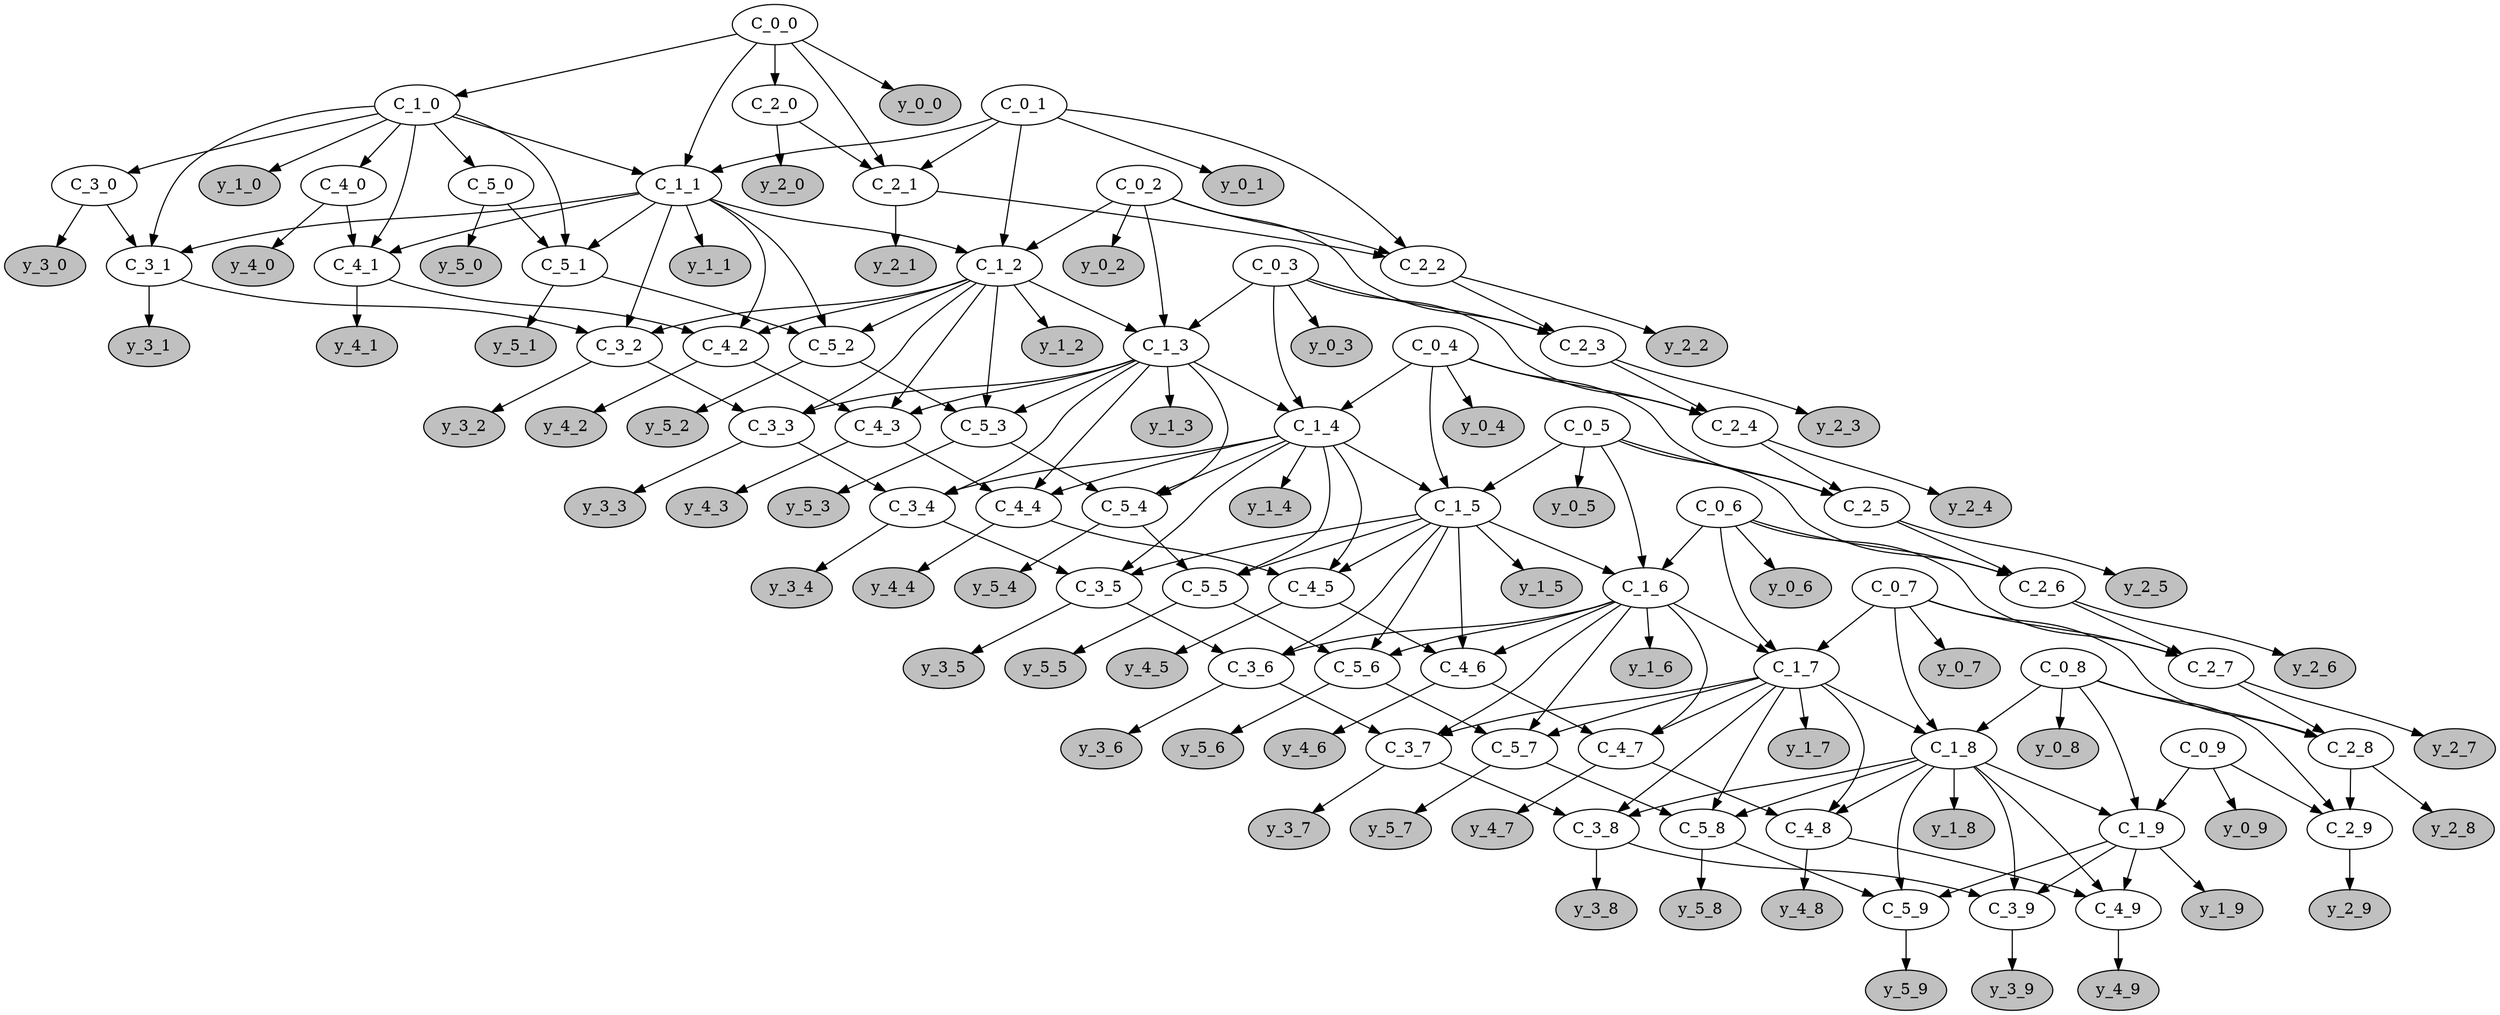 digraph {
	C_0_0 [label=C_0_0 fillcolor=white shape=ellipse style=filled]
	y_0_0 [label=y_0_0 fillcolor=grey shape=ellipse style=filled]
	C_0_1 [label=C_0_1 fillcolor=white shape=ellipse style=filled]
	y_0_1 [label=y_0_1 fillcolor=grey shape=ellipse style=filled]
	C_0_2 [label=C_0_2 fillcolor=white shape=ellipse style=filled]
	y_0_2 [label=y_0_2 fillcolor=grey shape=ellipse style=filled]
	C_0_3 [label=C_0_3 fillcolor=white shape=ellipse style=filled]
	y_0_3 [label=y_0_3 fillcolor=grey shape=ellipse style=filled]
	C_0_4 [label=C_0_4 fillcolor=white shape=ellipse style=filled]
	y_0_4 [label=y_0_4 fillcolor=grey shape=ellipse style=filled]
	C_0_5 [label=C_0_5 fillcolor=white shape=ellipse style=filled]
	y_0_5 [label=y_0_5 fillcolor=grey shape=ellipse style=filled]
	C_0_6 [label=C_0_6 fillcolor=white shape=ellipse style=filled]
	y_0_6 [label=y_0_6 fillcolor=grey shape=ellipse style=filled]
	C_0_7 [label=C_0_7 fillcolor=white shape=ellipse style=filled]
	y_0_7 [label=y_0_7 fillcolor=grey shape=ellipse style=filled]
	C_0_8 [label=C_0_8 fillcolor=white shape=ellipse style=filled]
	y_0_8 [label=y_0_8 fillcolor=grey shape=ellipse style=filled]
	C_0_9 [label=C_0_9 fillcolor=white shape=ellipse style=filled]
	y_0_9 [label=y_0_9 fillcolor=grey shape=ellipse style=filled]
	C_1_0 [label=C_1_0 fillcolor=white shape=ellipse style=filled]
	y_1_0 [label=y_1_0 fillcolor=grey shape=ellipse style=filled]
	C_1_1 [label=C_1_1 fillcolor=white shape=ellipse style=filled]
	y_1_1 [label=y_1_1 fillcolor=grey shape=ellipse style=filled]
	C_1_2 [label=C_1_2 fillcolor=white shape=ellipse style=filled]
	y_1_2 [label=y_1_2 fillcolor=grey shape=ellipse style=filled]
	C_1_3 [label=C_1_3 fillcolor=white shape=ellipse style=filled]
	y_1_3 [label=y_1_3 fillcolor=grey shape=ellipse style=filled]
	C_1_4 [label=C_1_4 fillcolor=white shape=ellipse style=filled]
	y_1_4 [label=y_1_4 fillcolor=grey shape=ellipse style=filled]
	C_1_5 [label=C_1_5 fillcolor=white shape=ellipse style=filled]
	y_1_5 [label=y_1_5 fillcolor=grey shape=ellipse style=filled]
	C_1_6 [label=C_1_6 fillcolor=white shape=ellipse style=filled]
	y_1_6 [label=y_1_6 fillcolor=grey shape=ellipse style=filled]
	C_1_7 [label=C_1_7 fillcolor=white shape=ellipse style=filled]
	y_1_7 [label=y_1_7 fillcolor=grey shape=ellipse style=filled]
	C_1_8 [label=C_1_8 fillcolor=white shape=ellipse style=filled]
	y_1_8 [label=y_1_8 fillcolor=grey shape=ellipse style=filled]
	C_1_9 [label=C_1_9 fillcolor=white shape=ellipse style=filled]
	y_1_9 [label=y_1_9 fillcolor=grey shape=ellipse style=filled]
	C_3_0 [label=C_3_0 fillcolor=white shape=ellipse style=filled]
	y_3_0 [label=y_3_0 fillcolor=grey shape=ellipse style=filled]
	C_3_1 [label=C_3_1 fillcolor=white shape=ellipse style=filled]
	y_3_1 [label=y_3_1 fillcolor=grey shape=ellipse style=filled]
	C_3_2 [label=C_3_2 fillcolor=white shape=ellipse style=filled]
	y_3_2 [label=y_3_2 fillcolor=grey shape=ellipse style=filled]
	C_3_3 [label=C_3_3 fillcolor=white shape=ellipse style=filled]
	y_3_3 [label=y_3_3 fillcolor=grey shape=ellipse style=filled]
	C_3_4 [label=C_3_4 fillcolor=white shape=ellipse style=filled]
	y_3_4 [label=y_3_4 fillcolor=grey shape=ellipse style=filled]
	C_3_5 [label=C_3_5 fillcolor=white shape=ellipse style=filled]
	y_3_5 [label=y_3_5 fillcolor=grey shape=ellipse style=filled]
	C_3_6 [label=C_3_6 fillcolor=white shape=ellipse style=filled]
	y_3_6 [label=y_3_6 fillcolor=grey shape=ellipse style=filled]
	C_3_7 [label=C_3_7 fillcolor=white shape=ellipse style=filled]
	y_3_7 [label=y_3_7 fillcolor=grey shape=ellipse style=filled]
	C_3_8 [label=C_3_8 fillcolor=white shape=ellipse style=filled]
	y_3_8 [label=y_3_8 fillcolor=grey shape=ellipse style=filled]
	C_3_9 [label=C_3_9 fillcolor=white shape=ellipse style=filled]
	y_3_9 [label=y_3_9 fillcolor=grey shape=ellipse style=filled]
	C_4_0 [label=C_4_0 fillcolor=white shape=ellipse style=filled]
	y_4_0 [label=y_4_0 fillcolor=grey shape=ellipse style=filled]
	C_4_1 [label=C_4_1 fillcolor=white shape=ellipse style=filled]
	y_4_1 [label=y_4_1 fillcolor=grey shape=ellipse style=filled]
	C_4_2 [label=C_4_2 fillcolor=white shape=ellipse style=filled]
	y_4_2 [label=y_4_2 fillcolor=grey shape=ellipse style=filled]
	C_4_3 [label=C_4_3 fillcolor=white shape=ellipse style=filled]
	y_4_3 [label=y_4_3 fillcolor=grey shape=ellipse style=filled]
	C_4_4 [label=C_4_4 fillcolor=white shape=ellipse style=filled]
	y_4_4 [label=y_4_4 fillcolor=grey shape=ellipse style=filled]
	C_4_5 [label=C_4_5 fillcolor=white shape=ellipse style=filled]
	y_4_5 [label=y_4_5 fillcolor=grey shape=ellipse style=filled]
	C_4_6 [label=C_4_6 fillcolor=white shape=ellipse style=filled]
	y_4_6 [label=y_4_6 fillcolor=grey shape=ellipse style=filled]
	C_4_7 [label=C_4_7 fillcolor=white shape=ellipse style=filled]
	y_4_7 [label=y_4_7 fillcolor=grey shape=ellipse style=filled]
	C_4_8 [label=C_4_8 fillcolor=white shape=ellipse style=filled]
	y_4_8 [label=y_4_8 fillcolor=grey shape=ellipse style=filled]
	C_4_9 [label=C_4_9 fillcolor=white shape=ellipse style=filled]
	y_4_9 [label=y_4_9 fillcolor=grey shape=ellipse style=filled]
	C_5_0 [label=C_5_0 fillcolor=white shape=ellipse style=filled]
	y_5_0 [label=y_5_0 fillcolor=grey shape=ellipse style=filled]
	C_5_1 [label=C_5_1 fillcolor=white shape=ellipse style=filled]
	y_5_1 [label=y_5_1 fillcolor=grey shape=ellipse style=filled]
	C_5_2 [label=C_5_2 fillcolor=white shape=ellipse style=filled]
	y_5_2 [label=y_5_2 fillcolor=grey shape=ellipse style=filled]
	C_5_3 [label=C_5_3 fillcolor=white shape=ellipse style=filled]
	y_5_3 [label=y_5_3 fillcolor=grey shape=ellipse style=filled]
	C_5_4 [label=C_5_4 fillcolor=white shape=ellipse style=filled]
	y_5_4 [label=y_5_4 fillcolor=grey shape=ellipse style=filled]
	C_5_5 [label=C_5_5 fillcolor=white shape=ellipse style=filled]
	y_5_5 [label=y_5_5 fillcolor=grey shape=ellipse style=filled]
	C_5_6 [label=C_5_6 fillcolor=white shape=ellipse style=filled]
	y_5_6 [label=y_5_6 fillcolor=grey shape=ellipse style=filled]
	C_5_7 [label=C_5_7 fillcolor=white shape=ellipse style=filled]
	y_5_7 [label=y_5_7 fillcolor=grey shape=ellipse style=filled]
	C_5_8 [label=C_5_8 fillcolor=white shape=ellipse style=filled]
	y_5_8 [label=y_5_8 fillcolor=grey shape=ellipse style=filled]
	C_5_9 [label=C_5_9 fillcolor=white shape=ellipse style=filled]
	y_5_9 [label=y_5_9 fillcolor=grey shape=ellipse style=filled]
	C_2_0 [label=C_2_0 fillcolor=white shape=ellipse style=filled]
	y_2_0 [label=y_2_0 fillcolor=grey shape=ellipse style=filled]
	C_2_1 [label=C_2_1 fillcolor=white shape=ellipse style=filled]
	y_2_1 [label=y_2_1 fillcolor=grey shape=ellipse style=filled]
	C_2_2 [label=C_2_2 fillcolor=white shape=ellipse style=filled]
	y_2_2 [label=y_2_2 fillcolor=grey shape=ellipse style=filled]
	C_2_3 [label=C_2_3 fillcolor=white shape=ellipse style=filled]
	y_2_3 [label=y_2_3 fillcolor=grey shape=ellipse style=filled]
	C_2_4 [label=C_2_4 fillcolor=white shape=ellipse style=filled]
	y_2_4 [label=y_2_4 fillcolor=grey shape=ellipse style=filled]
	C_2_5 [label=C_2_5 fillcolor=white shape=ellipse style=filled]
	y_2_5 [label=y_2_5 fillcolor=grey shape=ellipse style=filled]
	C_2_6 [label=C_2_6 fillcolor=white shape=ellipse style=filled]
	y_2_6 [label=y_2_6 fillcolor=grey shape=ellipse style=filled]
	C_2_7 [label=C_2_7 fillcolor=white shape=ellipse style=filled]
	y_2_7 [label=y_2_7 fillcolor=grey shape=ellipse style=filled]
	C_2_8 [label=C_2_8 fillcolor=white shape=ellipse style=filled]
	y_2_8 [label=y_2_8 fillcolor=grey shape=ellipse style=filled]
	C_2_9 [label=C_2_9 fillcolor=white shape=ellipse style=filled]
	y_2_9 [label=y_2_9 fillcolor=grey shape=ellipse style=filled]
	C_0_0 -> y_0_0
	C_0_1 -> y_0_1
	C_0_2 -> y_0_2
	C_0_3 -> y_0_3
	C_0_4 -> y_0_4
	C_0_5 -> y_0_5
	C_0_6 -> y_0_6
	C_0_7 -> y_0_7
	C_0_8 -> y_0_8
	C_0_9 -> y_0_9
	C_0_0 -> C_1_0
	C_1_0 -> y_1_0
	C_0_0 -> C_1_1
	C_0_1 -> C_1_1
	C_1_0 -> C_1_1
	C_1_1 -> y_1_1
	C_0_2 -> C_1_2
	C_0_1 -> C_1_2
	C_1_1 -> C_1_2
	C_1_2 -> y_1_2
	C_0_3 -> C_1_3
	C_1_2 -> C_1_3
	C_0_2 -> C_1_3
	C_1_3 -> y_1_3
	C_0_3 -> C_1_4
	C_0_4 -> C_1_4
	C_1_3 -> C_1_4
	C_1_4 -> y_1_4
	C_0_4 -> C_1_5
	C_0_5 -> C_1_5
	C_1_4 -> C_1_5
	C_1_5 -> y_1_5
	C_0_6 -> C_1_6
	C_0_5 -> C_1_6
	C_1_5 -> C_1_6
	C_1_6 -> y_1_6
	C_0_6 -> C_1_7
	C_1_6 -> C_1_7
	C_0_7 -> C_1_7
	C_1_7 -> y_1_7
	C_1_7 -> C_1_8
	C_0_8 -> C_1_8
	C_0_7 -> C_1_8
	C_1_8 -> y_1_8
	C_0_9 -> C_1_9
	C_0_8 -> C_1_9
	C_1_8 -> C_1_9
	C_1_9 -> y_1_9
	C_1_0 -> C_3_0
	C_3_0 -> y_3_0
	C_3_0 -> C_3_1
	C_1_0 -> C_3_1
	C_1_1 -> C_3_1
	C_3_1 -> y_3_1
	C_1_2 -> C_3_2
	C_1_1 -> C_3_2
	C_3_1 -> C_3_2
	C_3_2 -> y_3_2
	C_1_2 -> C_3_3
	C_1_3 -> C_3_3
	C_3_2 -> C_3_3
	C_3_3 -> y_3_3
	C_1_3 -> C_3_4
	C_3_3 -> C_3_4
	C_1_4 -> C_3_4
	C_3_4 -> y_3_4
	C_3_4 -> C_3_5
	C_1_5 -> C_3_5
	C_1_4 -> C_3_5
	C_3_5 -> y_3_5
	C_1_6 -> C_3_6
	C_3_5 -> C_3_6
	C_1_5 -> C_3_6
	C_3_6 -> y_3_6
	C_1_7 -> C_3_7
	C_1_6 -> C_3_7
	C_3_6 -> C_3_7
	C_3_7 -> y_3_7
	C_1_7 -> C_3_8
	C_3_7 -> C_3_8
	C_1_8 -> C_3_8
	C_3_8 -> y_3_8
	C_3_8 -> C_3_9
	C_1_9 -> C_3_9
	C_1_8 -> C_3_9
	C_3_9 -> y_3_9
	C_1_0 -> C_4_0
	C_4_0 -> y_4_0
	C_4_0 -> C_4_1
	C_1_0 -> C_4_1
	C_1_1 -> C_4_1
	C_4_1 -> y_4_1
	C_1_2 -> C_4_2
	C_4_1 -> C_4_2
	C_1_1 -> C_4_2
	C_4_2 -> y_4_2
	C_4_2 -> C_4_3
	C_1_2 -> C_4_3
	C_1_3 -> C_4_3
	C_4_3 -> y_4_3
	C_1_3 -> C_4_4
	C_4_3 -> C_4_4
	C_1_4 -> C_4_4
	C_4_4 -> y_4_4
	C_4_4 -> C_4_5
	C_1_5 -> C_4_5
	C_1_4 -> C_4_5
	C_4_5 -> y_4_5
	C_1_6 -> C_4_6
	C_4_5 -> C_4_6
	C_1_5 -> C_4_6
	C_4_6 -> y_4_6
	C_1_7 -> C_4_7
	C_1_6 -> C_4_7
	C_4_6 -> C_4_7
	C_4_7 -> y_4_7
	C_1_7 -> C_4_8
	C_4_7 -> C_4_8
	C_1_8 -> C_4_8
	C_4_8 -> y_4_8
	C_4_8 -> C_4_9
	C_1_9 -> C_4_9
	C_1_8 -> C_4_9
	C_4_9 -> y_4_9
	C_1_0 -> C_5_0
	C_5_0 -> y_5_0
	C_1_0 -> C_5_1
	C_1_1 -> C_5_1
	C_5_0 -> C_5_1
	C_5_1 -> y_5_1
	C_5_1 -> C_5_2
	C_1_2 -> C_5_2
	C_1_1 -> C_5_2
	C_5_2 -> y_5_2
	C_1_2 -> C_5_3
	C_1_3 -> C_5_3
	C_5_2 -> C_5_3
	C_5_3 -> y_5_3
	C_5_3 -> C_5_4
	C_1_3 -> C_5_4
	C_1_4 -> C_5_4
	C_5_4 -> y_5_4
	C_5_4 -> C_5_5
	C_1_5 -> C_5_5
	C_1_4 -> C_5_5
	C_5_5 -> y_5_5
	C_1_6 -> C_5_6
	C_5_5 -> C_5_6
	C_1_5 -> C_5_6
	C_5_6 -> y_5_6
	C_1_7 -> C_5_7
	C_5_6 -> C_5_7
	C_1_6 -> C_5_7
	C_5_7 -> y_5_7
	C_1_7 -> C_5_8
	C_5_7 -> C_5_8
	C_1_8 -> C_5_8
	C_5_8 -> y_5_8
	C_5_8 -> C_5_9
	C_1_9 -> C_5_9
	C_1_8 -> C_5_9
	C_5_9 -> y_5_9
	C_0_0 -> C_2_0
	C_2_0 -> y_2_0
	C_0_0 -> C_2_1
	C_0_1 -> C_2_1
	C_2_0 -> C_2_1
	C_2_1 -> y_2_1
	C_0_1 -> C_2_2
	C_2_1 -> C_2_2
	C_0_2 -> C_2_2
	C_2_2 -> y_2_2
	C_2_2 -> C_2_3
	C_0_3 -> C_2_3
	C_0_2 -> C_2_3
	C_2_3 -> y_2_3
	C_0_3 -> C_2_4
	C_0_4 -> C_2_4
	C_2_3 -> C_2_4
	C_2_4 -> y_2_4
	C_0_4 -> C_2_5
	C_0_5 -> C_2_5
	C_2_4 -> C_2_5
	C_2_5 -> y_2_5
	C_0_6 -> C_2_6
	C_2_5 -> C_2_6
	C_0_5 -> C_2_6
	C_2_6 -> y_2_6
	C_0_6 -> C_2_7
	C_2_6 -> C_2_7
	C_0_7 -> C_2_7
	C_2_7 -> y_2_7
	C_2_7 -> C_2_8
	C_0_8 -> C_2_8
	C_0_7 -> C_2_8
	C_2_8 -> y_2_8
	C_2_8 -> C_2_9
	C_0_9 -> C_2_9
	C_0_8 -> C_2_9
	C_2_9 -> y_2_9
}

